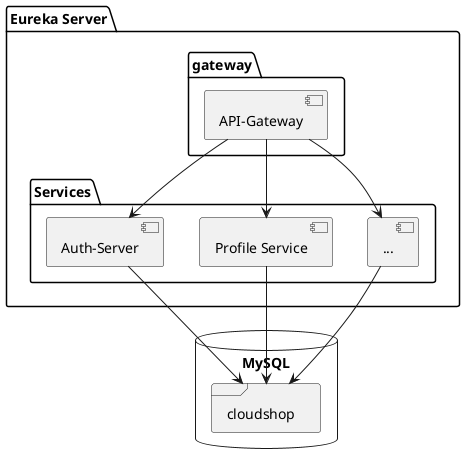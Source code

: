 @startuml
'https://plantuml.com/component-diagram


package "Eureka Server" {
  folder "gateway" {
    [API-Gateway]
  }

  folder "Services" {
    [...]
    [Profile Service]
    [Auth-Server]
    }

}

database "MySQL" {
    frame "cloudshop"
}

'node "Other Groups" {
'  FTP - [Second Component]
'  [First Component] --> FTP
'}
'
'cloud {
'  [Example 1]
'}
'
'
'database "MySql" {
'  folder "This is my folder" {
'    [Folder 3]
'  }
'  frame "Foo" {
'    [Frame 4]
'  }
'}


[API-Gateway] --> [Auth-Server]
[API-Gateway] --> [Profile Service]
[API-Gateway] --> [...]
[Auth-Server] --> [cloudshop]
[Profile Service] --> [cloudshop]
[...] --> [cloudshop]
'[Example 1] --> [Folder 3]
'[Folder 3] --> [Frame 4]

@enduml